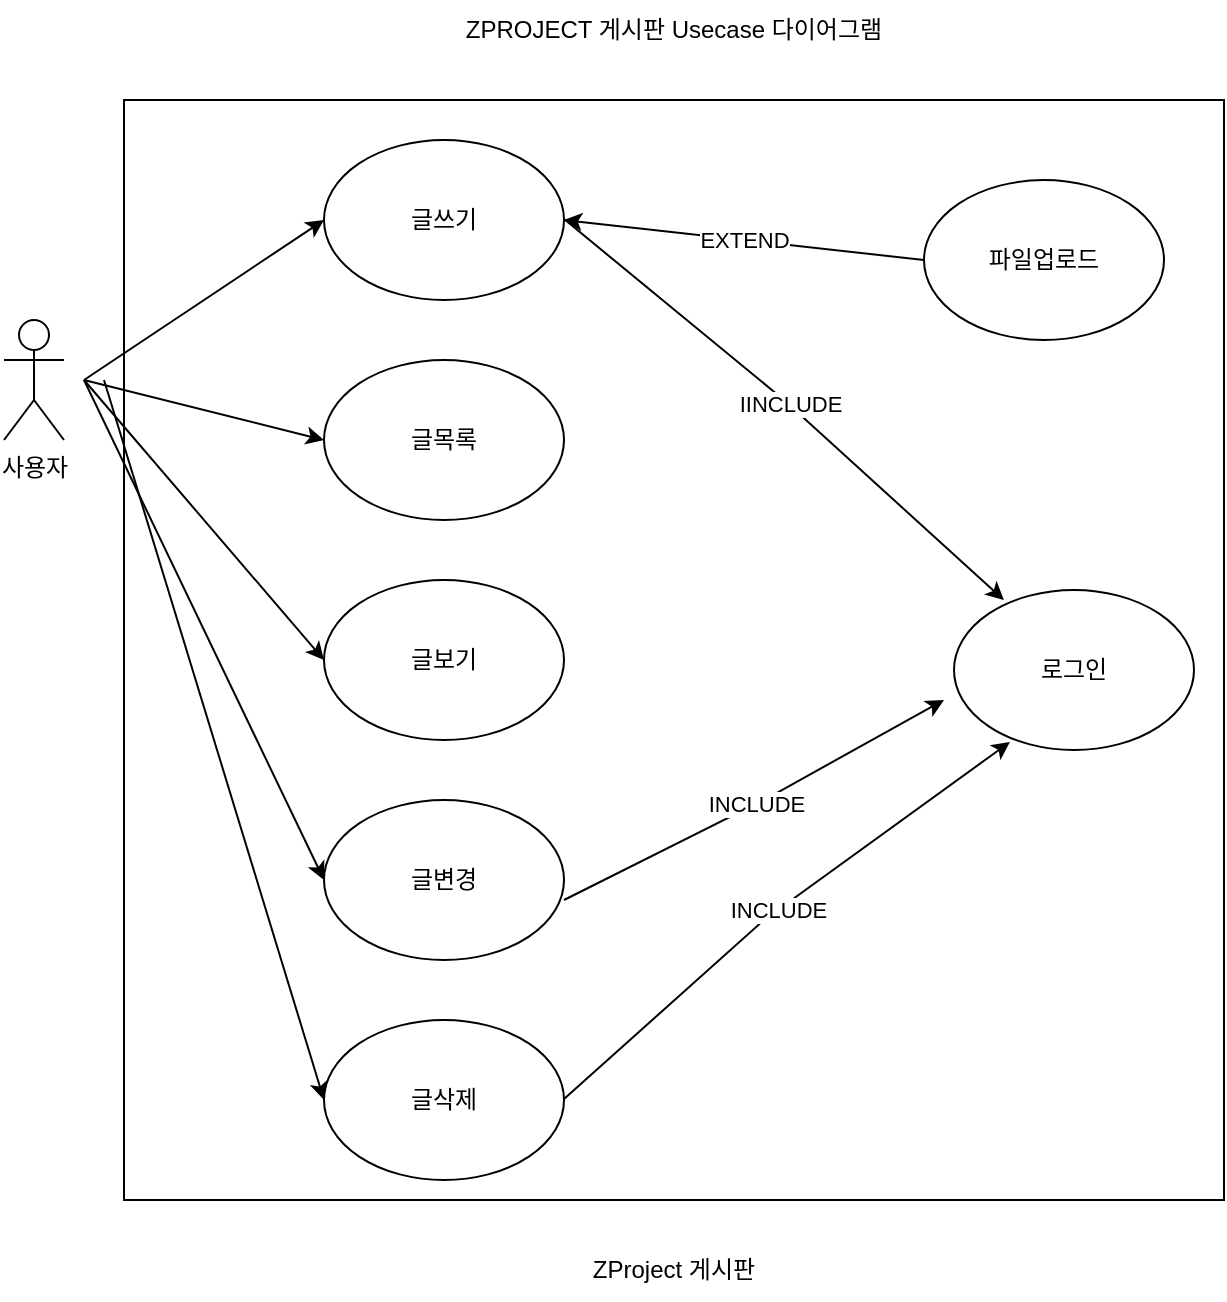 <mxfile version="20.2.7" type="google"><diagram id="tacsmLnu3G4g6dvbeKhz" name="페이지-1"><mxGraphModel grid="1" page="1" gridSize="10" guides="1" tooltips="1" connect="1" arrows="1" fold="1" pageScale="1" pageWidth="1169" pageHeight="827" math="0" shadow="0"><root><mxCell id="0"/><mxCell id="1" parent="0"/><mxCell id="K3krycBXJjLo12_jGY4--39" value="" style="rounded=0;whiteSpace=wrap;html=1;" vertex="1" parent="1"><mxGeometry x="110" y="160" width="550" height="550" as="geometry"/></mxCell><mxCell id="K3krycBXJjLo12_jGY4--1" value="사용자" style="shape=umlActor;verticalLabelPosition=bottom;verticalAlign=top;html=1;outlineConnect=0;" vertex="1" parent="1"><mxGeometry x="50" y="270" width="30" height="60" as="geometry"/></mxCell><mxCell id="K3krycBXJjLo12_jGY4--4" value="글쓰기" style="ellipse;whiteSpace=wrap;html=1;" vertex="1" parent="1"><mxGeometry x="210" y="180" width="120" height="80" as="geometry"/></mxCell><mxCell id="K3krycBXJjLo12_jGY4--6" value="글목록" style="ellipse;whiteSpace=wrap;html=1;" vertex="1" parent="1"><mxGeometry x="210" y="290" width="120" height="80" as="geometry"/></mxCell><mxCell id="K3krycBXJjLo12_jGY4--7" value="글보기" style="ellipse;whiteSpace=wrap;html=1;" vertex="1" parent="1"><mxGeometry x="210" y="400" width="120" height="80" as="geometry"/></mxCell><mxCell id="K3krycBXJjLo12_jGY4--9" value="글변경" style="ellipse;whiteSpace=wrap;html=1;" vertex="1" parent="1"><mxGeometry x="210" y="510" width="120" height="80" as="geometry"/></mxCell><mxCell id="K3krycBXJjLo12_jGY4--10" value="글삭제" style="ellipse;whiteSpace=wrap;html=1;" vertex="1" parent="1"><mxGeometry x="210" y="620" width="120" height="80" as="geometry"/></mxCell><mxCell id="K3krycBXJjLo12_jGY4--11" value="로그인" style="ellipse;whiteSpace=wrap;html=1;" vertex="1" parent="1"><mxGeometry x="525" y="405" width="120" height="80" as="geometry"/></mxCell><object label="" id="K3krycBXJjLo12_jGY4--12"><mxCell style="endArrow=classic;html=1;rounded=0;entryX=0.208;entryY=0.063;entryDx=0;entryDy=0;entryPerimeter=0;" edge="1" parent="1" target="K3krycBXJjLo12_jGY4--11"><mxGeometry relative="1" as="geometry"><mxPoint x="330" y="219.5" as="sourcePoint"/><mxPoint x="490" y="219.5" as="targetPoint"/><Array as="points"><mxPoint x="440" y="310"/></Array></mxGeometry></mxCell></object><mxCell id="K3krycBXJjLo12_jGY4--13" value="IINCLUDE" style="edgeLabel;resizable=0;html=1;align=center;verticalAlign=middle;" connectable="0" vertex="1" parent="K3krycBXJjLo12_jGY4--12"><mxGeometry relative="1" as="geometry"/></mxCell><mxCell id="K3krycBXJjLo12_jGY4--18" value="" style="endArrow=classic;html=1;rounded=0;" edge="1" parent="1"><mxGeometry relative="1" as="geometry"><mxPoint x="330" y="560" as="sourcePoint"/><mxPoint x="520" y="460" as="targetPoint"/><Array as="points"><mxPoint x="430" y="510"/></Array></mxGeometry></mxCell><mxCell id="K3krycBXJjLo12_jGY4--19" value="INCLUDE" style="edgeLabel;resizable=0;html=1;align=center;verticalAlign=middle;" connectable="0" vertex="1" parent="K3krycBXJjLo12_jGY4--18"><mxGeometry relative="1" as="geometry"/></mxCell><mxCell id="K3krycBXJjLo12_jGY4--20" value="" style="endArrow=classic;html=1;rounded=0;entryX=0.233;entryY=0.95;entryDx=0;entryDy=0;entryPerimeter=0;" edge="1" parent="1" target="K3krycBXJjLo12_jGY4--11"><mxGeometry relative="1" as="geometry"><mxPoint x="330" y="659.5" as="sourcePoint"/><mxPoint x="430" y="659.5" as="targetPoint"/><Array as="points"><mxPoint x="430" y="570"/></Array></mxGeometry></mxCell><mxCell id="K3krycBXJjLo12_jGY4--21" value="INCLUDE" style="edgeLabel;resizable=0;html=1;align=center;verticalAlign=middle;" connectable="0" vertex="1" parent="K3krycBXJjLo12_jGY4--20"><mxGeometry relative="1" as="geometry"/></mxCell><mxCell id="K3krycBXJjLo12_jGY4--22" value="파일업로드" style="ellipse;whiteSpace=wrap;html=1;" vertex="1" parent="1"><mxGeometry x="510" y="200" width="120" height="80" as="geometry"/></mxCell><mxCell id="K3krycBXJjLo12_jGY4--23" value="" style="endArrow=classic;html=1;rounded=0;exitX=0;exitY=0.5;exitDx=0;exitDy=0;entryX=1;entryY=0.5;entryDx=0;entryDy=0;" edge="1" parent="1" source="K3krycBXJjLo12_jGY4--22" target="K3krycBXJjLo12_jGY4--4"><mxGeometry relative="1" as="geometry"><mxPoint x="550" y="570" as="sourcePoint"/><mxPoint x="650" y="570" as="targetPoint"/></mxGeometry></mxCell><mxCell id="K3krycBXJjLo12_jGY4--24" value="EXTEND" style="edgeLabel;resizable=0;html=1;align=center;verticalAlign=middle;" connectable="0" vertex="1" parent="K3krycBXJjLo12_jGY4--23"><mxGeometry relative="1" as="geometry"/></mxCell><mxCell id="K3krycBXJjLo12_jGY4--26" value="ZProject 게시판" style="text;html=1;strokeColor=none;fillColor=none;align=center;verticalAlign=middle;whiteSpace=wrap;rounded=0;" vertex="1" parent="1"><mxGeometry x="250" y="730" width="270" height="30" as="geometry"/></mxCell><mxCell id="K3krycBXJjLo12_jGY4--27" value="" style="endArrow=classic;html=1;rounded=0;entryX=0;entryY=0.5;entryDx=0;entryDy=0;" edge="1" parent="1" target="K3krycBXJjLo12_jGY4--4"><mxGeometry width="50" height="50" relative="1" as="geometry"><mxPoint x="90" y="300" as="sourcePoint"/><mxPoint x="140" y="250" as="targetPoint"/></mxGeometry></mxCell><mxCell id="K3krycBXJjLo12_jGY4--31" value="" style="endArrow=classic;html=1;rounded=0;entryX=0;entryY=0.5;entryDx=0;entryDy=0;" edge="1" parent="1" target="K3krycBXJjLo12_jGY4--6"><mxGeometry width="50" height="50" relative="1" as="geometry"><mxPoint x="90" y="300" as="sourcePoint"/><mxPoint x="140" y="275" as="targetPoint"/></mxGeometry></mxCell><mxCell id="K3krycBXJjLo12_jGY4--34" value="" style="endArrow=classic;html=1;rounded=0;entryX=0;entryY=0.5;entryDx=0;entryDy=0;" edge="1" parent="1" target="K3krycBXJjLo12_jGY4--7"><mxGeometry width="50" height="50" relative="1" as="geometry"><mxPoint x="90" y="300" as="sourcePoint"/><mxPoint x="140" y="250" as="targetPoint"/></mxGeometry></mxCell><mxCell id="K3krycBXJjLo12_jGY4--36" value="" style="endArrow=classic;html=1;rounded=0;entryX=0;entryY=0.5;entryDx=0;entryDy=0;" edge="1" parent="1" target="K3krycBXJjLo12_jGY4--9"><mxGeometry width="50" height="50" relative="1" as="geometry"><mxPoint x="90" y="300" as="sourcePoint"/><mxPoint x="140" y="250" as="targetPoint"/></mxGeometry></mxCell><mxCell id="K3krycBXJjLo12_jGY4--38" value="" style="endArrow=classic;html=1;rounded=0;entryX=0;entryY=0.5;entryDx=0;entryDy=0;" edge="1" parent="1" target="K3krycBXJjLo12_jGY4--10"><mxGeometry width="50" height="50" relative="1" as="geometry"><mxPoint x="100" y="300" as="sourcePoint"/><mxPoint x="620" y="630" as="targetPoint"/></mxGeometry></mxCell><mxCell id="K3krycBXJjLo12_jGY4--40" value="ZPROJECT 게시판 Usecase 다이어그램" style="text;html=1;strokeColor=none;fillColor=none;align=center;verticalAlign=middle;whiteSpace=wrap;rounded=0;" vertex="1" parent="1"><mxGeometry x="155" y="110" width="460" height="30" as="geometry"/></mxCell></root></mxGraphModel></diagram></mxfile>